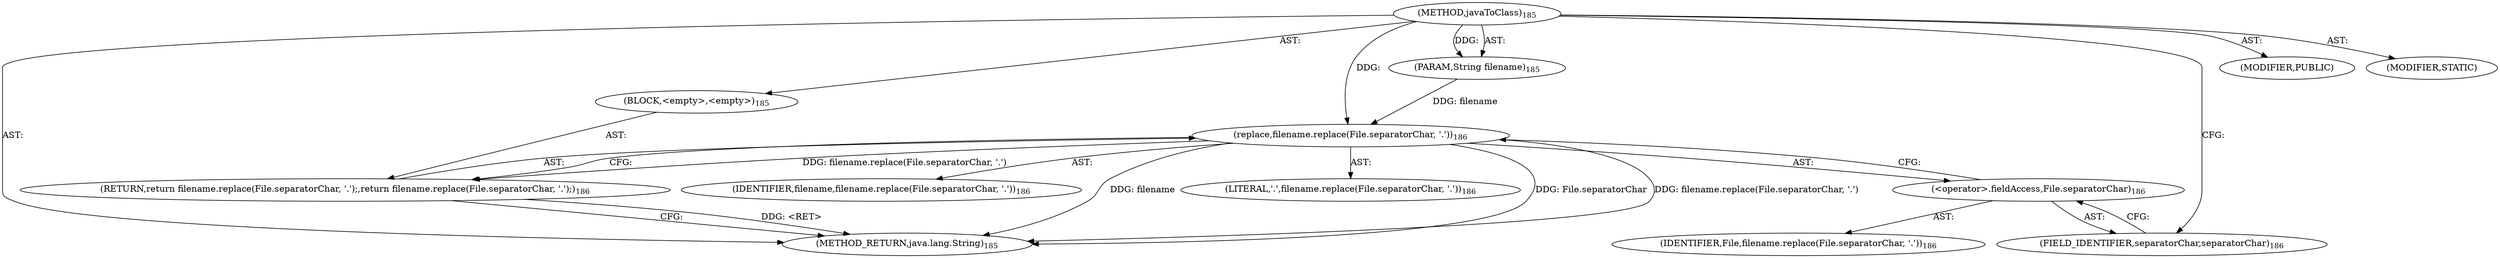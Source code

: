 digraph "javaToClass" {  
"111669149702" [label = <(METHOD,javaToClass)<SUB>185</SUB>> ]
"115964117002" [label = <(PARAM,String filename)<SUB>185</SUB>> ]
"25769803789" [label = <(BLOCK,&lt;empty&gt;,&lt;empty&gt;)<SUB>185</SUB>> ]
"146028888067" [label = <(RETURN,return filename.replace(File.separatorChar, '.');,return filename.replace(File.separatorChar, '.');)<SUB>186</SUB>> ]
"30064771152" [label = <(replace,filename.replace(File.separatorChar, '.'))<SUB>186</SUB>> ]
"68719476819" [label = <(IDENTIFIER,filename,filename.replace(File.separatorChar, '.'))<SUB>186</SUB>> ]
"30064771153" [label = <(&lt;operator&gt;.fieldAccess,File.separatorChar)<SUB>186</SUB>> ]
"68719476820" [label = <(IDENTIFIER,File,filename.replace(File.separatorChar, '.'))<SUB>186</SUB>> ]
"55834574860" [label = <(FIELD_IDENTIFIER,separatorChar,separatorChar)<SUB>186</SUB>> ]
"90194313226" [label = <(LITERAL,'.',filename.replace(File.separatorChar, '.'))<SUB>186</SUB>> ]
"133143986189" [label = <(MODIFIER,PUBLIC)> ]
"133143986190" [label = <(MODIFIER,STATIC)> ]
"128849018886" [label = <(METHOD_RETURN,java.lang.String)<SUB>185</SUB>> ]
  "111669149702" -> "115964117002"  [ label = "AST: "] 
  "111669149702" -> "25769803789"  [ label = "AST: "] 
  "111669149702" -> "133143986189"  [ label = "AST: "] 
  "111669149702" -> "133143986190"  [ label = "AST: "] 
  "111669149702" -> "128849018886"  [ label = "AST: "] 
  "25769803789" -> "146028888067"  [ label = "AST: "] 
  "146028888067" -> "30064771152"  [ label = "AST: "] 
  "30064771152" -> "68719476819"  [ label = "AST: "] 
  "30064771152" -> "30064771153"  [ label = "AST: "] 
  "30064771152" -> "90194313226"  [ label = "AST: "] 
  "30064771153" -> "68719476820"  [ label = "AST: "] 
  "30064771153" -> "55834574860"  [ label = "AST: "] 
  "146028888067" -> "128849018886"  [ label = "CFG: "] 
  "30064771152" -> "146028888067"  [ label = "CFG: "] 
  "30064771153" -> "30064771152"  [ label = "CFG: "] 
  "55834574860" -> "30064771153"  [ label = "CFG: "] 
  "111669149702" -> "55834574860"  [ label = "CFG: "] 
  "146028888067" -> "128849018886"  [ label = "DDG: &lt;RET&gt;"] 
  "30064771152" -> "128849018886"  [ label = "DDG: filename"] 
  "30064771152" -> "128849018886"  [ label = "DDG: File.separatorChar"] 
  "30064771152" -> "128849018886"  [ label = "DDG: filename.replace(File.separatorChar, '.')"] 
  "111669149702" -> "115964117002"  [ label = "DDG: "] 
  "30064771152" -> "146028888067"  [ label = "DDG: filename.replace(File.separatorChar, '.')"] 
  "115964117002" -> "30064771152"  [ label = "DDG: filename"] 
  "111669149702" -> "30064771152"  [ label = "DDG: "] 
}
